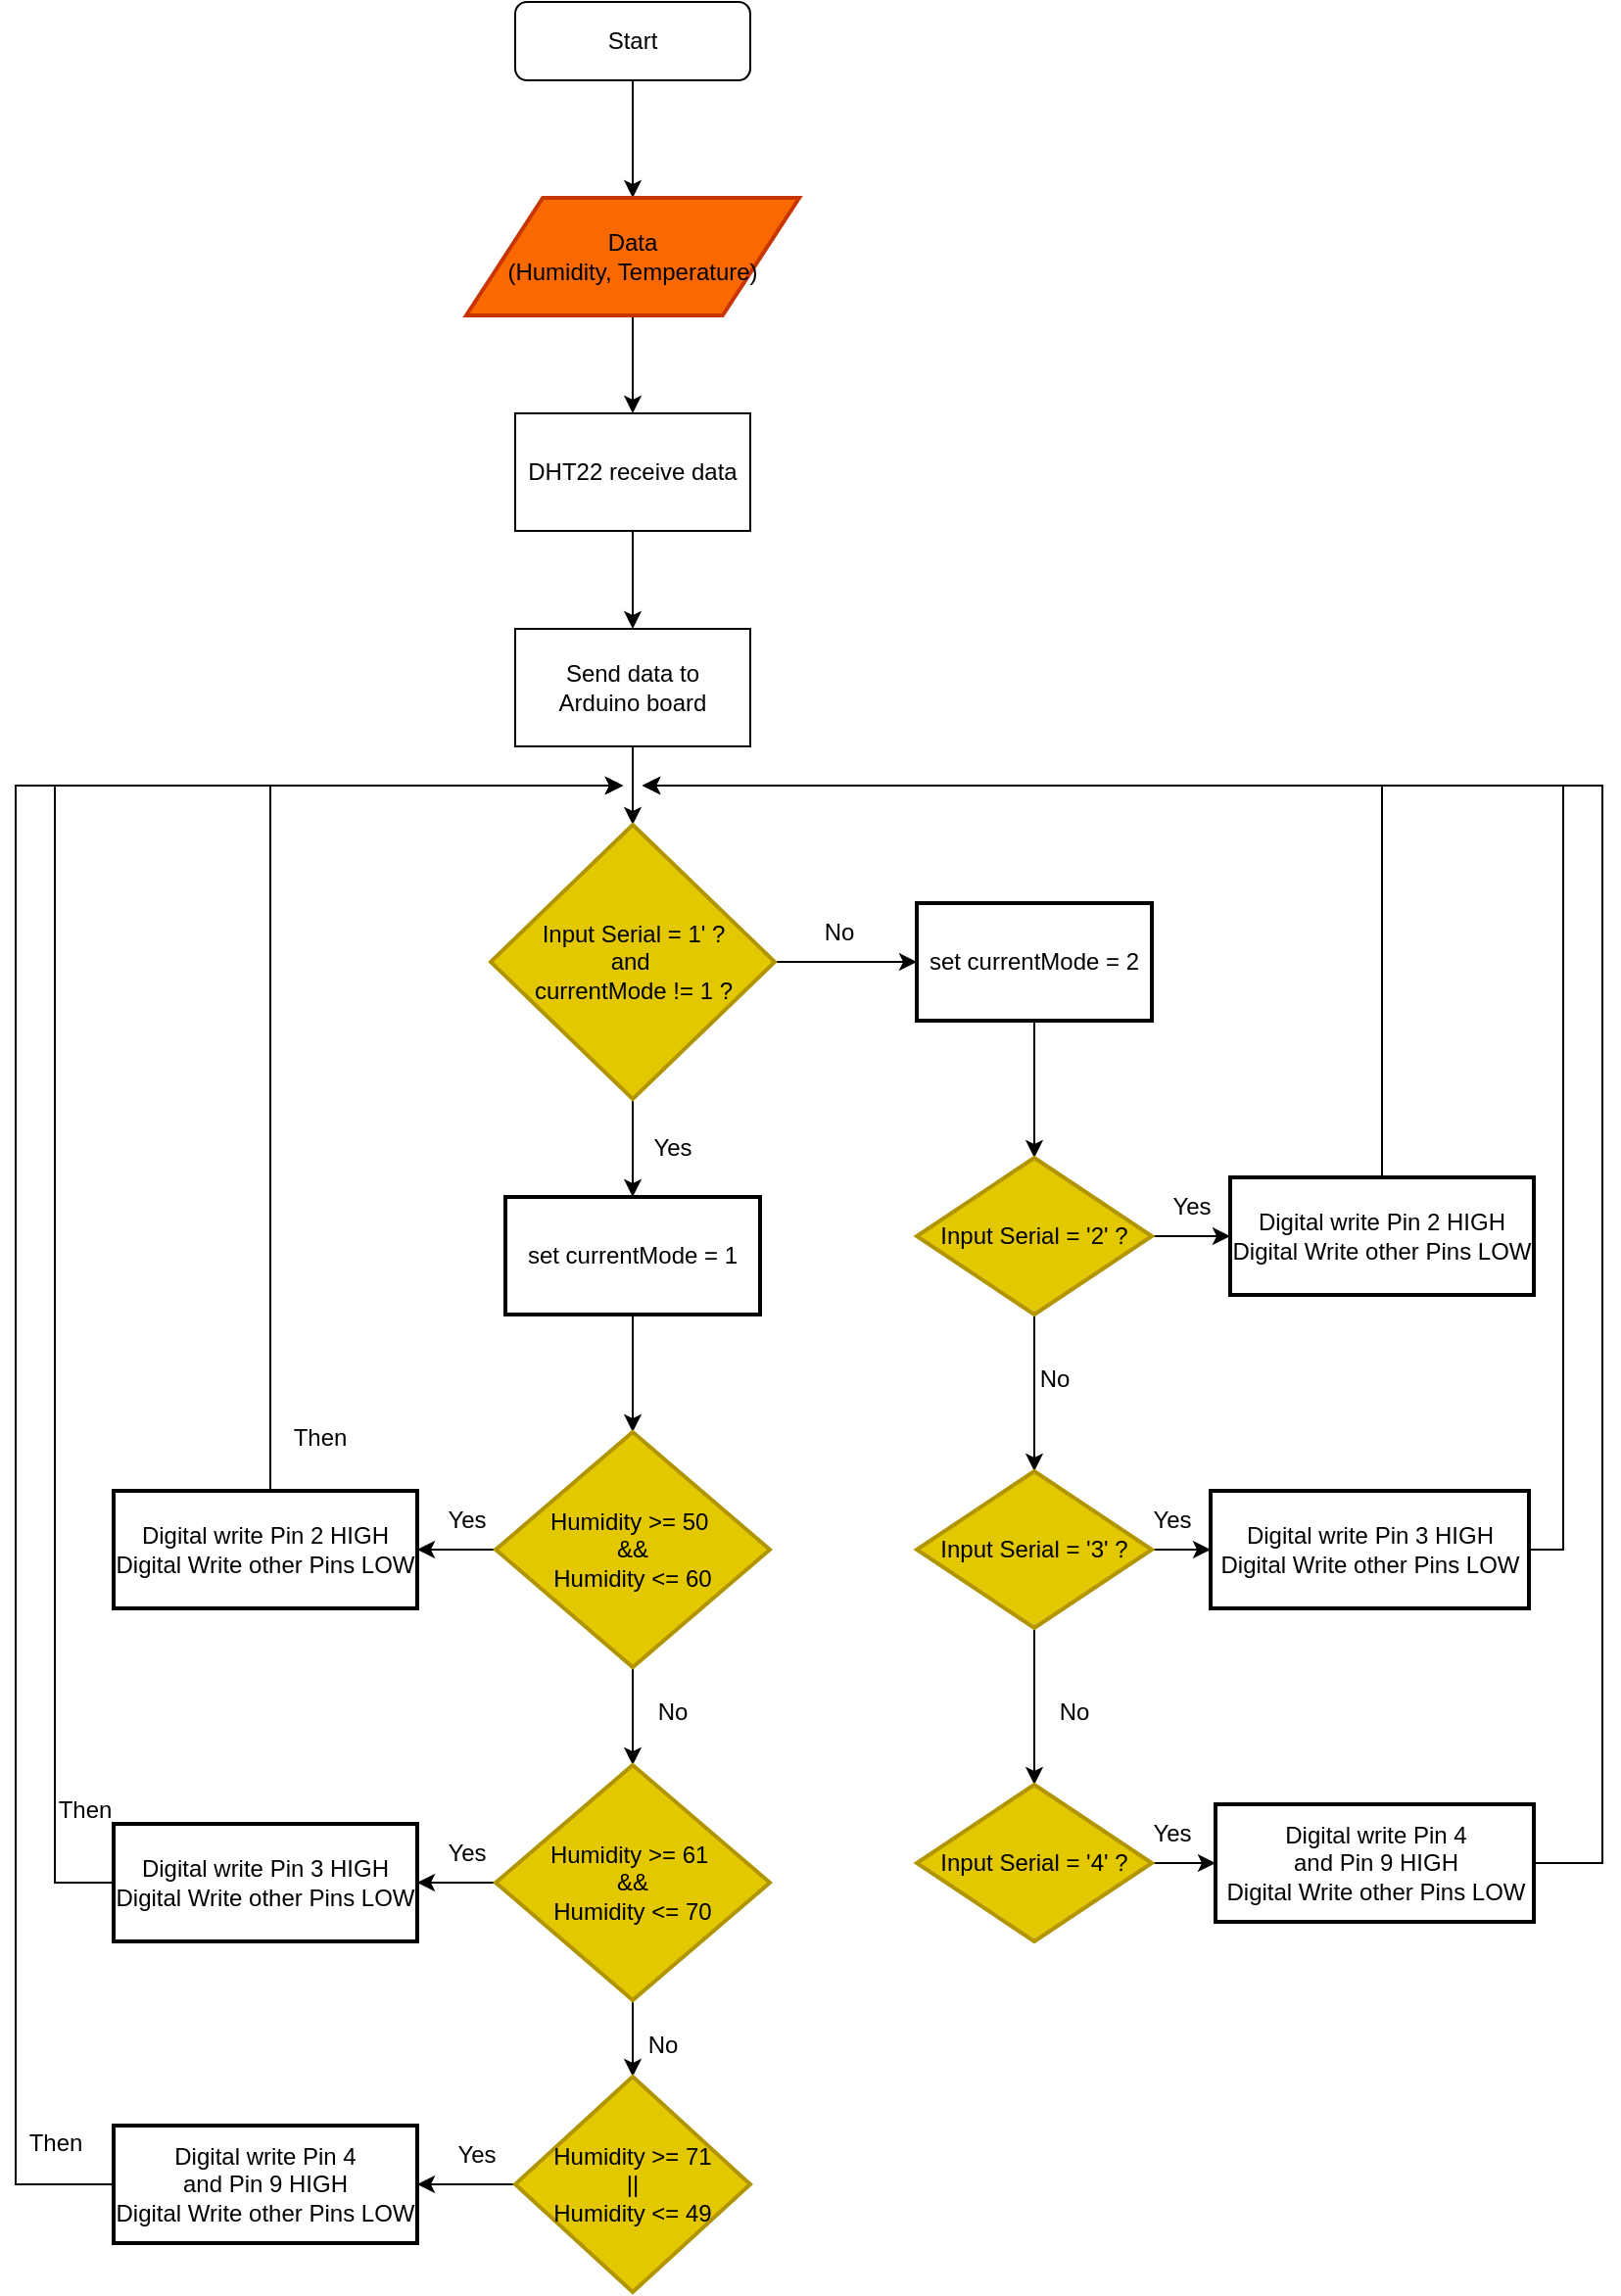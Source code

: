 <mxfile version="21.6.8" type="device">
  <diagram id="C5RBs43oDa-KdzZeNtuy" name="Page-1">
    <mxGraphModel dx="1101" dy="702" grid="1" gridSize="10" guides="1" tooltips="1" connect="1" arrows="1" fold="1" page="1" pageScale="1" pageWidth="827" pageHeight="1169" math="0" shadow="0">
      <root>
        <mxCell id="WIyWlLk6GJQsqaUBKTNV-0" />
        <mxCell id="WIyWlLk6GJQsqaUBKTNV-1" parent="WIyWlLk6GJQsqaUBKTNV-0" />
        <mxCell id="ZIL5_7J1xPYticVYrhYu-4" style="edgeStyle=orthogonalEdgeStyle;rounded=0;orthogonalLoop=1;jettySize=auto;html=1;entryX=0.5;entryY=0;entryDx=0;entryDy=0;" parent="WIyWlLk6GJQsqaUBKTNV-1" source="WIyWlLk6GJQsqaUBKTNV-3" target="ZIL5_7J1xPYticVYrhYu-0" edge="1">
          <mxGeometry relative="1" as="geometry" />
        </mxCell>
        <mxCell id="WIyWlLk6GJQsqaUBKTNV-3" value="Start" style="rounded=1;whiteSpace=wrap;html=1;fontSize=12;glass=0;strokeWidth=1;shadow=0;" parent="WIyWlLk6GJQsqaUBKTNV-1" vertex="1">
          <mxGeometry x="325" width="120" height="40" as="geometry" />
        </mxCell>
        <mxCell id="ZIL5_7J1xPYticVYrhYu-5" style="edgeStyle=orthogonalEdgeStyle;rounded=0;orthogonalLoop=1;jettySize=auto;html=1;entryX=0.5;entryY=0;entryDx=0;entryDy=0;" parent="WIyWlLk6GJQsqaUBKTNV-1" source="ZIL5_7J1xPYticVYrhYu-0" target="ZIL5_7J1xPYticVYrhYu-2" edge="1">
          <mxGeometry relative="1" as="geometry" />
        </mxCell>
        <mxCell id="ZIL5_7J1xPYticVYrhYu-0" value="Data &lt;br&gt;(Humidity, Temperature)" style="shape=parallelogram;html=1;strokeWidth=2;perimeter=parallelogramPerimeter;whiteSpace=wrap;rounded=1;arcSize=0;size=0.23;fillColor=#fa6800;fontColor=#000000;strokeColor=#C73500;" parent="WIyWlLk6GJQsqaUBKTNV-1" vertex="1">
          <mxGeometry x="300" y="100" width="170" height="60" as="geometry" />
        </mxCell>
        <mxCell id="ZIL5_7J1xPYticVYrhYu-7" value="" style="edgeStyle=orthogonalEdgeStyle;rounded=0;orthogonalLoop=1;jettySize=auto;html=1;" parent="WIyWlLk6GJQsqaUBKTNV-1" source="ZIL5_7J1xPYticVYrhYu-2" target="ZIL5_7J1xPYticVYrhYu-6" edge="1">
          <mxGeometry relative="1" as="geometry" />
        </mxCell>
        <mxCell id="ZIL5_7J1xPYticVYrhYu-2" value="DHT22 receive data" style="rounded=0;whiteSpace=wrap;html=1;" parent="WIyWlLk6GJQsqaUBKTNV-1" vertex="1">
          <mxGeometry x="325" y="210" width="120" height="60" as="geometry" />
        </mxCell>
        <mxCell id="ZIL5_7J1xPYticVYrhYu-9" value="" style="edgeStyle=orthogonalEdgeStyle;rounded=0;orthogonalLoop=1;jettySize=auto;html=1;" parent="WIyWlLk6GJQsqaUBKTNV-1" source="ZIL5_7J1xPYticVYrhYu-6" target="ZIL5_7J1xPYticVYrhYu-8" edge="1">
          <mxGeometry relative="1" as="geometry" />
        </mxCell>
        <mxCell id="ZIL5_7J1xPYticVYrhYu-6" value="Send data to &lt;br&gt;Arduino board" style="rounded=0;whiteSpace=wrap;html=1;" parent="WIyWlLk6GJQsqaUBKTNV-1" vertex="1">
          <mxGeometry x="325" y="320" width="120" height="60" as="geometry" />
        </mxCell>
        <mxCell id="ZIL5_7J1xPYticVYrhYu-12" value="" style="edgeStyle=orthogonalEdgeStyle;rounded=0;orthogonalLoop=1;jettySize=auto;html=1;" parent="WIyWlLk6GJQsqaUBKTNV-1" source="ZIL5_7J1xPYticVYrhYu-8" target="ZIL5_7J1xPYticVYrhYu-11" edge="1">
          <mxGeometry relative="1" as="geometry" />
        </mxCell>
        <mxCell id="ZIL5_7J1xPYticVYrhYu-16" value="" style="edgeStyle=orthogonalEdgeStyle;rounded=0;orthogonalLoop=1;jettySize=auto;html=1;" parent="WIyWlLk6GJQsqaUBKTNV-1" source="ZIL5_7J1xPYticVYrhYu-8" target="ZIL5_7J1xPYticVYrhYu-15" edge="1">
          <mxGeometry relative="1" as="geometry" />
        </mxCell>
        <mxCell id="ZIL5_7J1xPYticVYrhYu-8" value="Input Serial = 1&#39; ?&lt;br&gt;and&amp;nbsp;&lt;br&gt;currentMode != 1 ?" style="strokeWidth=2;html=1;shape=mxgraph.flowchart.decision;whiteSpace=wrap;fillColor=#e3c800;fontColor=#000000;strokeColor=#B09500;" parent="WIyWlLk6GJQsqaUBKTNV-1" vertex="1">
          <mxGeometry x="312.5" y="420" width="145" height="140" as="geometry" />
        </mxCell>
        <mxCell id="ZIL5_7J1xPYticVYrhYu-20" value="" style="edgeStyle=orthogonalEdgeStyle;rounded=0;orthogonalLoop=1;jettySize=auto;html=1;" parent="WIyWlLk6GJQsqaUBKTNV-1" source="ZIL5_7J1xPYticVYrhYu-11" target="ZIL5_7J1xPYticVYrhYu-19" edge="1">
          <mxGeometry relative="1" as="geometry" />
        </mxCell>
        <mxCell id="ZIL5_7J1xPYticVYrhYu-11" value="set currentMode = 1" style="whiteSpace=wrap;html=1;strokeWidth=2;" parent="WIyWlLk6GJQsqaUBKTNV-1" vertex="1">
          <mxGeometry x="320" y="610" width="130" height="60" as="geometry" />
        </mxCell>
        <mxCell id="ZIL5_7J1xPYticVYrhYu-13" value="Yes" style="text;html=1;align=center;verticalAlign=middle;resizable=0;points=[];autosize=1;strokeColor=none;fillColor=none;" parent="WIyWlLk6GJQsqaUBKTNV-1" vertex="1">
          <mxGeometry x="385" y="570" width="40" height="30" as="geometry" />
        </mxCell>
        <mxCell id="ZIL5_7J1xPYticVYrhYu-47" value="" style="edgeStyle=orthogonalEdgeStyle;rounded=0;orthogonalLoop=1;jettySize=auto;html=1;" parent="WIyWlLk6GJQsqaUBKTNV-1" source="ZIL5_7J1xPYticVYrhYu-15" target="ZIL5_7J1xPYticVYrhYu-46" edge="1">
          <mxGeometry relative="1" as="geometry" />
        </mxCell>
        <mxCell id="ZIL5_7J1xPYticVYrhYu-15" value="set currentMode = 2" style="whiteSpace=wrap;html=1;strokeWidth=2;" parent="WIyWlLk6GJQsqaUBKTNV-1" vertex="1">
          <mxGeometry x="530" y="460" width="120" height="60" as="geometry" />
        </mxCell>
        <mxCell id="ZIL5_7J1xPYticVYrhYu-17" value="No" style="text;html=1;align=center;verticalAlign=middle;resizable=0;points=[];autosize=1;strokeColor=none;fillColor=none;" parent="WIyWlLk6GJQsqaUBKTNV-1" vertex="1">
          <mxGeometry x="470" y="460" width="40" height="30" as="geometry" />
        </mxCell>
        <mxCell id="ZIL5_7J1xPYticVYrhYu-22" value="" style="edgeStyle=orthogonalEdgeStyle;rounded=0;orthogonalLoop=1;jettySize=auto;html=1;" parent="WIyWlLk6GJQsqaUBKTNV-1" source="ZIL5_7J1xPYticVYrhYu-19" target="ZIL5_7J1xPYticVYrhYu-21" edge="1">
          <mxGeometry relative="1" as="geometry" />
        </mxCell>
        <mxCell id="ZIL5_7J1xPYticVYrhYu-25" value="" style="edgeStyle=orthogonalEdgeStyle;rounded=0;orthogonalLoop=1;jettySize=auto;html=1;" parent="WIyWlLk6GJQsqaUBKTNV-1" source="ZIL5_7J1xPYticVYrhYu-19" target="ZIL5_7J1xPYticVYrhYu-24" edge="1">
          <mxGeometry relative="1" as="geometry" />
        </mxCell>
        <mxCell id="ZIL5_7J1xPYticVYrhYu-19" value="Humidity &amp;gt;= 50&amp;nbsp;&lt;br&gt;&amp;amp;&amp;amp;&lt;br&gt;Humidity &amp;lt;= 60" style="strokeWidth=2;html=1;shape=mxgraph.flowchart.decision;whiteSpace=wrap;fillColor=#e3c800;fontColor=#000000;strokeColor=#B09500;" parent="WIyWlLk6GJQsqaUBKTNV-1" vertex="1">
          <mxGeometry x="315" y="730" width="140" height="120" as="geometry" />
        </mxCell>
        <mxCell id="ZIL5_7J1xPYticVYrhYu-34" style="edgeStyle=orthogonalEdgeStyle;rounded=0;orthogonalLoop=1;jettySize=auto;html=1;" parent="WIyWlLk6GJQsqaUBKTNV-1" source="ZIL5_7J1xPYticVYrhYu-21" edge="1">
          <mxGeometry relative="1" as="geometry">
            <mxPoint x="380" y="400" as="targetPoint" />
            <Array as="points">
              <mxPoint x="200" y="400" />
            </Array>
          </mxGeometry>
        </mxCell>
        <mxCell id="ZIL5_7J1xPYticVYrhYu-21" value="Digital write Pin 2 HIGH&lt;br&gt;Digital Write other Pins LOW" style="whiteSpace=wrap;html=1;strokeWidth=2;" parent="WIyWlLk6GJQsqaUBKTNV-1" vertex="1">
          <mxGeometry x="120" y="760" width="155" height="60" as="geometry" />
        </mxCell>
        <mxCell id="ZIL5_7J1xPYticVYrhYu-23" value="Yes" style="text;html=1;align=center;verticalAlign=middle;resizable=0;points=[];autosize=1;strokeColor=none;fillColor=none;" parent="WIyWlLk6GJQsqaUBKTNV-1" vertex="1">
          <mxGeometry x="280" y="760" width="40" height="30" as="geometry" />
        </mxCell>
        <mxCell id="ZIL5_7J1xPYticVYrhYu-28" value="" style="edgeStyle=orthogonalEdgeStyle;rounded=0;orthogonalLoop=1;jettySize=auto;html=1;" parent="WIyWlLk6GJQsqaUBKTNV-1" source="ZIL5_7J1xPYticVYrhYu-24" target="ZIL5_7J1xPYticVYrhYu-27" edge="1">
          <mxGeometry relative="1" as="geometry" />
        </mxCell>
        <mxCell id="ZIL5_7J1xPYticVYrhYu-31" value="" style="edgeStyle=orthogonalEdgeStyle;rounded=0;orthogonalLoop=1;jettySize=auto;html=1;" parent="WIyWlLk6GJQsqaUBKTNV-1" source="ZIL5_7J1xPYticVYrhYu-24" target="ZIL5_7J1xPYticVYrhYu-30" edge="1">
          <mxGeometry relative="1" as="geometry" />
        </mxCell>
        <mxCell id="ZIL5_7J1xPYticVYrhYu-24" value="Humidity &amp;gt;= 61&amp;nbsp;&lt;br&gt;&amp;amp;&amp;amp;&lt;br&gt;Humidity &amp;lt;= 70" style="strokeWidth=2;html=1;shape=mxgraph.flowchart.decision;whiteSpace=wrap;fillColor=#e3c800;fontColor=#000000;strokeColor=#B09500;" parent="WIyWlLk6GJQsqaUBKTNV-1" vertex="1">
          <mxGeometry x="315" y="900" width="140" height="120" as="geometry" />
        </mxCell>
        <mxCell id="ZIL5_7J1xPYticVYrhYu-26" value="No" style="text;html=1;align=center;verticalAlign=middle;resizable=0;points=[];autosize=1;strokeColor=none;fillColor=none;" parent="WIyWlLk6GJQsqaUBKTNV-1" vertex="1">
          <mxGeometry x="385" y="858" width="40" height="30" as="geometry" />
        </mxCell>
        <mxCell id="ZIL5_7J1xPYticVYrhYu-39" style="edgeStyle=orthogonalEdgeStyle;rounded=0;orthogonalLoop=1;jettySize=auto;html=1;" parent="WIyWlLk6GJQsqaUBKTNV-1" source="ZIL5_7J1xPYticVYrhYu-27" edge="1">
          <mxGeometry relative="1" as="geometry">
            <mxPoint x="380" y="400" as="targetPoint" />
            <Array as="points">
              <mxPoint x="90" y="960" />
              <mxPoint x="90" y="400" />
            </Array>
          </mxGeometry>
        </mxCell>
        <mxCell id="ZIL5_7J1xPYticVYrhYu-27" value="Digital write Pin 3 HIGH&lt;br&gt;Digital Write other Pins LOW" style="whiteSpace=wrap;html=1;strokeWidth=2;" parent="WIyWlLk6GJQsqaUBKTNV-1" vertex="1">
          <mxGeometry x="120" y="930" width="155" height="60" as="geometry" />
        </mxCell>
        <mxCell id="ZIL5_7J1xPYticVYrhYu-29" value="Yes" style="text;html=1;align=center;verticalAlign=middle;resizable=0;points=[];autosize=1;strokeColor=none;fillColor=none;" parent="WIyWlLk6GJQsqaUBKTNV-1" vertex="1">
          <mxGeometry x="280" y="930" width="40" height="30" as="geometry" />
        </mxCell>
        <mxCell id="ZIL5_7J1xPYticVYrhYu-37" value="" style="edgeStyle=orthogonalEdgeStyle;rounded=0;orthogonalLoop=1;jettySize=auto;html=1;" parent="WIyWlLk6GJQsqaUBKTNV-1" source="ZIL5_7J1xPYticVYrhYu-30" edge="1">
          <mxGeometry relative="1" as="geometry">
            <mxPoint x="275" y="1114" as="targetPoint" />
          </mxGeometry>
        </mxCell>
        <mxCell id="ZIL5_7J1xPYticVYrhYu-30" value="Humidity &amp;gt;= 71&lt;br&gt;||&lt;br&gt;Humidity &amp;lt;= 49" style="strokeWidth=2;html=1;shape=mxgraph.flowchart.decision;whiteSpace=wrap;fillColor=#e3c800;fontColor=#000000;strokeColor=#B09500;" parent="WIyWlLk6GJQsqaUBKTNV-1" vertex="1">
          <mxGeometry x="325" y="1059" width="120" height="110" as="geometry" />
        </mxCell>
        <mxCell id="ZIL5_7J1xPYticVYrhYu-35" value="No" style="text;html=1;align=center;verticalAlign=middle;resizable=0;points=[];autosize=1;strokeColor=none;fillColor=none;" parent="WIyWlLk6GJQsqaUBKTNV-1" vertex="1">
          <mxGeometry x="380" y="1028" width="40" height="30" as="geometry" />
        </mxCell>
        <mxCell id="ZIL5_7J1xPYticVYrhYu-40" style="edgeStyle=orthogonalEdgeStyle;rounded=0;orthogonalLoop=1;jettySize=auto;html=1;" parent="WIyWlLk6GJQsqaUBKTNV-1" edge="1">
          <mxGeometry relative="1" as="geometry">
            <mxPoint x="380" y="400" as="targetPoint" />
            <mxPoint x="120" y="1114.0" as="sourcePoint" />
            <Array as="points">
              <mxPoint x="70" y="1114" />
              <mxPoint x="70" y="400" />
            </Array>
          </mxGeometry>
        </mxCell>
        <mxCell id="ZIL5_7J1xPYticVYrhYu-38" value="Yes" style="text;html=1;align=center;verticalAlign=middle;resizable=0;points=[];autosize=1;strokeColor=none;fillColor=none;" parent="WIyWlLk6GJQsqaUBKTNV-1" vertex="1">
          <mxGeometry x="285" y="1084" width="40" height="30" as="geometry" />
        </mxCell>
        <mxCell id="ZIL5_7J1xPYticVYrhYu-41" value="Then" style="text;html=1;align=center;verticalAlign=middle;resizable=0;points=[];autosize=1;strokeColor=none;fillColor=none;" parent="WIyWlLk6GJQsqaUBKTNV-1" vertex="1">
          <mxGeometry x="65" y="1078" width="50" height="30" as="geometry" />
        </mxCell>
        <mxCell id="ZIL5_7J1xPYticVYrhYu-42" value="Then" style="text;html=1;align=center;verticalAlign=middle;resizable=0;points=[];autosize=1;strokeColor=none;fillColor=none;" parent="WIyWlLk6GJQsqaUBKTNV-1" vertex="1">
          <mxGeometry x="80" y="908" width="50" height="30" as="geometry" />
        </mxCell>
        <mxCell id="ZIL5_7J1xPYticVYrhYu-43" value="Then" style="text;html=1;align=center;verticalAlign=middle;resizable=0;points=[];autosize=1;strokeColor=none;fillColor=none;" parent="WIyWlLk6GJQsqaUBKTNV-1" vertex="1">
          <mxGeometry x="200" y="718" width="50" height="30" as="geometry" />
        </mxCell>
        <mxCell id="ZIL5_7J1xPYticVYrhYu-49" value="" style="edgeStyle=orthogonalEdgeStyle;rounded=0;orthogonalLoop=1;jettySize=auto;html=1;" parent="WIyWlLk6GJQsqaUBKTNV-1" source="ZIL5_7J1xPYticVYrhYu-46" target="ZIL5_7J1xPYticVYrhYu-48" edge="1">
          <mxGeometry relative="1" as="geometry" />
        </mxCell>
        <mxCell id="ZIL5_7J1xPYticVYrhYu-57" value="" style="edgeStyle=orthogonalEdgeStyle;rounded=0;orthogonalLoop=1;jettySize=auto;html=1;" parent="WIyWlLk6GJQsqaUBKTNV-1" source="ZIL5_7J1xPYticVYrhYu-46" target="ZIL5_7J1xPYticVYrhYu-56" edge="1">
          <mxGeometry relative="1" as="geometry" />
        </mxCell>
        <mxCell id="ZIL5_7J1xPYticVYrhYu-46" value="Input Serial = &#39;2&#39; ?" style="rhombus;whiteSpace=wrap;html=1;strokeWidth=2;fillColor=#e3c800;fontColor=#000000;strokeColor=#B09500;" parent="WIyWlLk6GJQsqaUBKTNV-1" vertex="1">
          <mxGeometry x="530" y="590" width="120" height="80" as="geometry" />
        </mxCell>
        <mxCell id="ZIL5_7J1xPYticVYrhYu-51" value="" style="edgeStyle=orthogonalEdgeStyle;rounded=0;orthogonalLoop=1;jettySize=auto;html=1;" parent="WIyWlLk6GJQsqaUBKTNV-1" source="ZIL5_7J1xPYticVYrhYu-48" target="ZIL5_7J1xPYticVYrhYu-50" edge="1">
          <mxGeometry relative="1" as="geometry" />
        </mxCell>
        <mxCell id="ZIL5_7J1xPYticVYrhYu-60" value="" style="edgeStyle=orthogonalEdgeStyle;rounded=0;orthogonalLoop=1;jettySize=auto;html=1;" parent="WIyWlLk6GJQsqaUBKTNV-1" source="ZIL5_7J1xPYticVYrhYu-48" target="ZIL5_7J1xPYticVYrhYu-59" edge="1">
          <mxGeometry relative="1" as="geometry" />
        </mxCell>
        <mxCell id="ZIL5_7J1xPYticVYrhYu-48" value="Input Serial = &#39;3&#39; ?" style="rhombus;whiteSpace=wrap;html=1;strokeWidth=2;fillColor=#e3c800;fontColor=#000000;strokeColor=#B09500;" parent="WIyWlLk6GJQsqaUBKTNV-1" vertex="1">
          <mxGeometry x="530" y="750" width="120" height="80" as="geometry" />
        </mxCell>
        <mxCell id="ZIL5_7J1xPYticVYrhYu-63" value="" style="edgeStyle=orthogonalEdgeStyle;rounded=0;orthogonalLoop=1;jettySize=auto;html=1;" parent="WIyWlLk6GJQsqaUBKTNV-1" source="ZIL5_7J1xPYticVYrhYu-50" target="ZIL5_7J1xPYticVYrhYu-62" edge="1">
          <mxGeometry relative="1" as="geometry" />
        </mxCell>
        <mxCell id="ZIL5_7J1xPYticVYrhYu-50" value="Input Serial = &#39;4&#39; ?" style="rhombus;whiteSpace=wrap;html=1;strokeWidth=2;fillColor=#e3c800;fontColor=#000000;strokeColor=#B09500;" parent="WIyWlLk6GJQsqaUBKTNV-1" vertex="1">
          <mxGeometry x="530" y="910" width="120" height="80" as="geometry" />
        </mxCell>
        <mxCell id="ZIL5_7J1xPYticVYrhYu-52" value="No" style="text;html=1;align=center;verticalAlign=middle;resizable=0;points=[];autosize=1;strokeColor=none;fillColor=none;" parent="WIyWlLk6GJQsqaUBKTNV-1" vertex="1">
          <mxGeometry x="580" y="688" width="40" height="30" as="geometry" />
        </mxCell>
        <mxCell id="ZIL5_7J1xPYticVYrhYu-53" value="No" style="text;html=1;align=center;verticalAlign=middle;resizable=0;points=[];autosize=1;strokeColor=none;fillColor=none;" parent="WIyWlLk6GJQsqaUBKTNV-1" vertex="1">
          <mxGeometry x="590" y="858" width="40" height="30" as="geometry" />
        </mxCell>
        <mxCell id="ZIL5_7J1xPYticVYrhYu-65" style="edgeStyle=orthogonalEdgeStyle;rounded=0;orthogonalLoop=1;jettySize=auto;html=1;" parent="WIyWlLk6GJQsqaUBKTNV-1" source="ZIL5_7J1xPYticVYrhYu-56" edge="1">
          <mxGeometry relative="1" as="geometry">
            <mxPoint x="390" y="400" as="targetPoint" />
            <Array as="points">
              <mxPoint x="768" y="400" />
            </Array>
          </mxGeometry>
        </mxCell>
        <mxCell id="ZIL5_7J1xPYticVYrhYu-56" value="Digital write Pin 2 HIGH&lt;br&gt;Digital Write other Pins LOW" style="whiteSpace=wrap;html=1;strokeWidth=2;" parent="WIyWlLk6GJQsqaUBKTNV-1" vertex="1">
          <mxGeometry x="690" y="600" width="155" height="60" as="geometry" />
        </mxCell>
        <mxCell id="ZIL5_7J1xPYticVYrhYu-58" value="Yes" style="text;html=1;align=center;verticalAlign=middle;resizable=0;points=[];autosize=1;strokeColor=none;fillColor=none;" parent="WIyWlLk6GJQsqaUBKTNV-1" vertex="1">
          <mxGeometry x="650" y="600" width="40" height="30" as="geometry" />
        </mxCell>
        <mxCell id="ZIL5_7J1xPYticVYrhYu-66" style="edgeStyle=orthogonalEdgeStyle;rounded=0;orthogonalLoop=1;jettySize=auto;html=1;" parent="WIyWlLk6GJQsqaUBKTNV-1" source="ZIL5_7J1xPYticVYrhYu-59" edge="1">
          <mxGeometry relative="1" as="geometry">
            <mxPoint x="390" y="400" as="targetPoint" />
            <Array as="points">
              <mxPoint x="860" y="790" />
              <mxPoint x="860" y="400" />
            </Array>
          </mxGeometry>
        </mxCell>
        <mxCell id="ZIL5_7J1xPYticVYrhYu-59" value="Digital write Pin 3 HIGH&lt;br&gt;Digital Write other Pins LOW" style="whiteSpace=wrap;html=1;strokeWidth=2;" parent="WIyWlLk6GJQsqaUBKTNV-1" vertex="1">
          <mxGeometry x="680" y="760" width="162.5" height="60" as="geometry" />
        </mxCell>
        <mxCell id="ZIL5_7J1xPYticVYrhYu-61" value="Yes" style="text;html=1;align=center;verticalAlign=middle;resizable=0;points=[];autosize=1;strokeColor=none;fillColor=none;" parent="WIyWlLk6GJQsqaUBKTNV-1" vertex="1">
          <mxGeometry x="640" y="760" width="40" height="30" as="geometry" />
        </mxCell>
        <mxCell id="ZIL5_7J1xPYticVYrhYu-67" style="edgeStyle=orthogonalEdgeStyle;rounded=0;orthogonalLoop=1;jettySize=auto;html=1;" parent="WIyWlLk6GJQsqaUBKTNV-1" source="ZIL5_7J1xPYticVYrhYu-62" edge="1">
          <mxGeometry relative="1" as="geometry">
            <mxPoint x="390" y="400" as="targetPoint" />
            <Array as="points">
              <mxPoint x="880" y="950" />
              <mxPoint x="880" y="400" />
            </Array>
          </mxGeometry>
        </mxCell>
        <mxCell id="ZIL5_7J1xPYticVYrhYu-62" value="Digital write Pin 4 &lt;br&gt;and Pin 9 HIGH&lt;br&gt;Digital Write other Pins LOW" style="whiteSpace=wrap;html=1;strokeWidth=2;" parent="WIyWlLk6GJQsqaUBKTNV-1" vertex="1">
          <mxGeometry x="682.5" y="920" width="162.5" height="60" as="geometry" />
        </mxCell>
        <mxCell id="ZIL5_7J1xPYticVYrhYu-64" value="Yes" style="text;html=1;align=center;verticalAlign=middle;resizable=0;points=[];autosize=1;strokeColor=none;fillColor=none;" parent="WIyWlLk6GJQsqaUBKTNV-1" vertex="1">
          <mxGeometry x="640" y="920" width="40" height="30" as="geometry" />
        </mxCell>
        <mxCell id="ZIL5_7J1xPYticVYrhYu-68" value="Digital write Pin 4 &lt;br&gt;and Pin 9 HIGH&lt;br&gt;Digital Write other Pins LOW" style="whiteSpace=wrap;html=1;strokeWidth=2;" parent="WIyWlLk6GJQsqaUBKTNV-1" vertex="1">
          <mxGeometry x="120" y="1084" width="155" height="60" as="geometry" />
        </mxCell>
      </root>
    </mxGraphModel>
  </diagram>
</mxfile>
